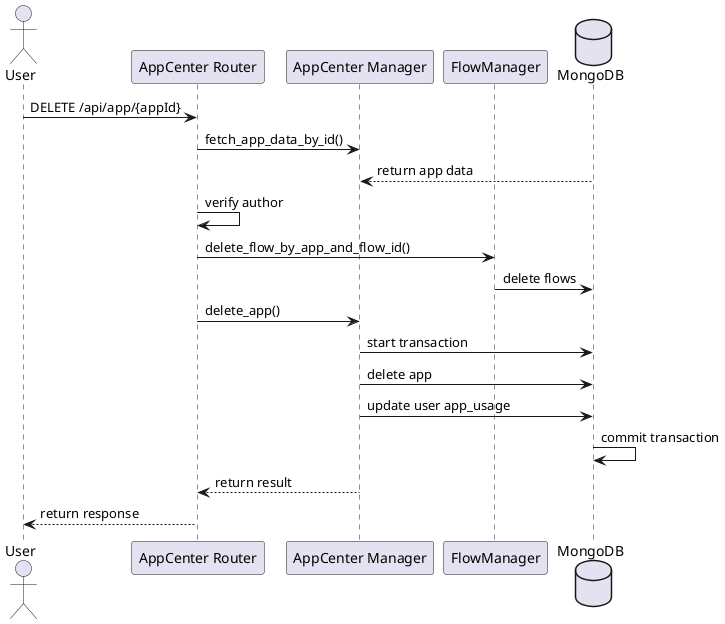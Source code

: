 @startuml API 删除应用
actor User
participant "AppCenter Router" as Router
participant "AppCenter Manager" as Manager
participant "FlowManager" as FlowManager
database MongoDB

User -> Router: DELETE /api/app/{appId}
Router -> Manager: fetch_app_data_by_id()
MongoDB --> Manager: return app data
Router -> Router: verify author
Router -> FlowManager: delete_flow_by_app_and_flow_id()
FlowManager -> MongoDB: delete flows
Router -> Manager: delete_app()
Manager -> MongoDB: start transaction
Manager -> MongoDB: delete app
Manager -> MongoDB: update user app_usage
MongoDB -> MongoDB: commit transaction
Manager --> Router: return result
Router --> User: return response
@enduml